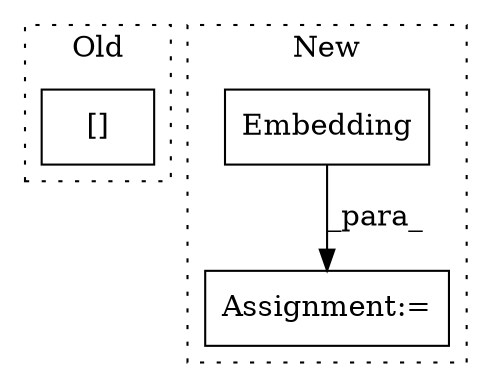 digraph G {
subgraph cluster0 {
1 [label="[]" a="2" s="4982,4995" l="12,1" shape="box"];
label = "Old";
style="dotted";
}
subgraph cluster1 {
2 [label="Embedding" a="32" s="5097,5113" l="10,1" shape="box"];
3 [label="Assignment:=" a="7" s="5125" l="1" shape="box"];
label = "New";
style="dotted";
}
2 -> 3 [label="_para_"];
}